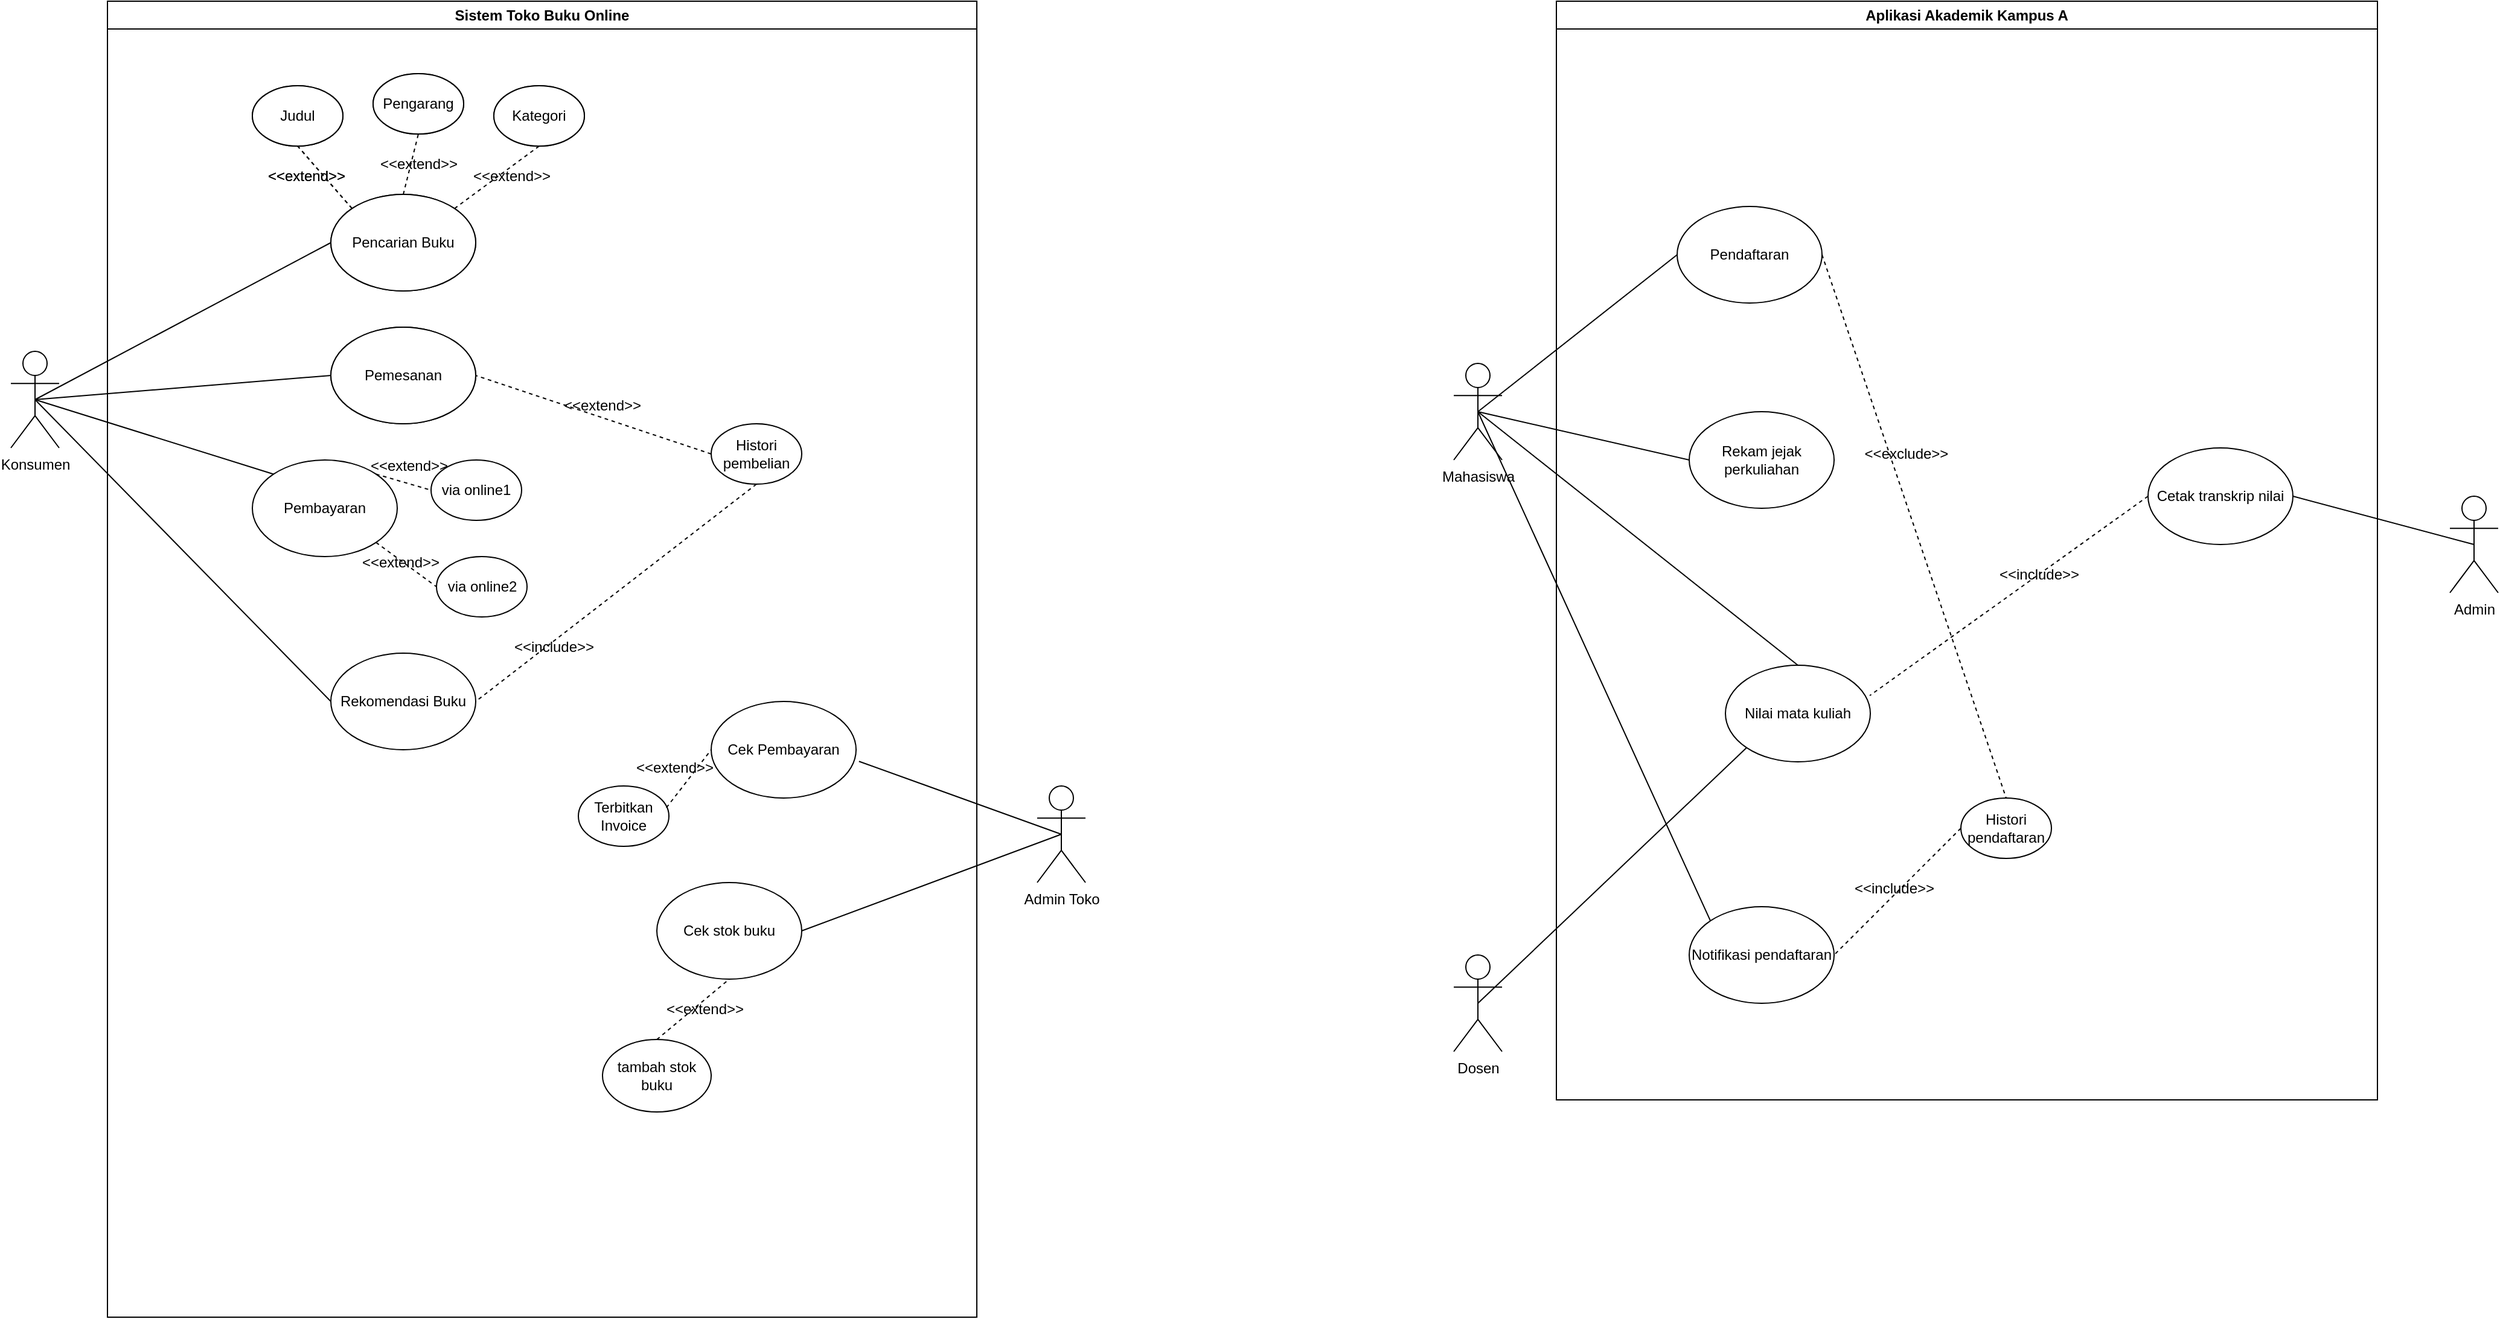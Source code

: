 <mxfile version="25.0.0">
  <diagram name="Page-1" id="AMS0fTUhrBLNYwUgedSh">
    <mxGraphModel dx="1354" dy="606" grid="1" gridSize="10" guides="1" tooltips="1" connect="1" arrows="1" fold="1" page="1" pageScale="1" pageWidth="850" pageHeight="1100" math="0" shadow="0">
      <root>
        <mxCell id="0" />
        <mxCell id="1" parent="0" />
        <mxCell id="19YLNRcRQW0V7mlCGsq5-1" value="Konsumen" style="shape=umlActor;verticalLabelPosition=bottom;verticalAlign=top;html=1;outlineConnect=0;" parent="1" vertex="1">
          <mxGeometry x="40" y="340" width="40" height="80" as="geometry" />
        </mxCell>
        <mxCell id="19YLNRcRQW0V7mlCGsq5-3" value="Sistem Toko Buku Online" style="swimlane;whiteSpace=wrap;html=1;" parent="1" vertex="1">
          <mxGeometry x="120" y="50" width="720" height="1090" as="geometry" />
        </mxCell>
        <mxCell id="I024iVJITX_uXWryC0hb-17" value="Pencarian Buku" style="ellipse;whiteSpace=wrap;html=1;" parent="19YLNRcRQW0V7mlCGsq5-3" vertex="1">
          <mxGeometry x="185" y="160" width="120" height="80" as="geometry" />
        </mxCell>
        <mxCell id="I024iVJITX_uXWryC0hb-18" value="Pemesanan" style="ellipse;whiteSpace=wrap;html=1;" parent="19YLNRcRQW0V7mlCGsq5-3" vertex="1">
          <mxGeometry x="185" y="270" width="120" height="80" as="geometry" />
        </mxCell>
        <mxCell id="I024iVJITX_uXWryC0hb-25" value="Judul" style="ellipse;whiteSpace=wrap;html=1;" parent="19YLNRcRQW0V7mlCGsq5-3" vertex="1">
          <mxGeometry x="120" y="70" width="75" height="50" as="geometry" />
        </mxCell>
        <mxCell id="I024iVJITX_uXWryC0hb-26" value="Pengarang" style="ellipse;whiteSpace=wrap;html=1;" parent="19YLNRcRQW0V7mlCGsq5-3" vertex="1">
          <mxGeometry x="220" y="60" width="75" height="50" as="geometry" />
        </mxCell>
        <mxCell id="I024iVJITX_uXWryC0hb-27" value="Kategori" style="ellipse;whiteSpace=wrap;html=1;" parent="19YLNRcRQW0V7mlCGsq5-3" vertex="1">
          <mxGeometry x="320" y="70" width="75" height="50" as="geometry" />
        </mxCell>
        <mxCell id="I024iVJITX_uXWryC0hb-28" value="" style="endArrow=none;dashed=1;html=1;rounded=0;entryX=0.5;entryY=1;entryDx=0;entryDy=0;exitX=0;exitY=0;exitDx=0;exitDy=0;" parent="19YLNRcRQW0V7mlCGsq5-3" source="I024iVJITX_uXWryC0hb-17" target="I024iVJITX_uXWryC0hb-25" edge="1">
          <mxGeometry width="50" height="50" relative="1" as="geometry">
            <mxPoint x="540" y="380" as="sourcePoint" />
            <mxPoint x="590" y="330" as="targetPoint" />
          </mxGeometry>
        </mxCell>
        <mxCell id="I024iVJITX_uXWryC0hb-29" value="&amp;lt;&amp;lt;extend&amp;gt;&amp;gt;" style="text;html=1;align=center;verticalAlign=middle;whiteSpace=wrap;rounded=0;" parent="19YLNRcRQW0V7mlCGsq5-3" vertex="1">
          <mxGeometry x="135" y="130" width="60" height="30" as="geometry" />
        </mxCell>
        <mxCell id="I024iVJITX_uXWryC0hb-30" value="" style="endArrow=none;dashed=1;html=1;rounded=0;entryX=0.5;entryY=1;entryDx=0;entryDy=0;exitX=0.5;exitY=0;exitDx=0;exitDy=0;" parent="19YLNRcRQW0V7mlCGsq5-3" source="I024iVJITX_uXWryC0hb-17" target="I024iVJITX_uXWryC0hb-26" edge="1">
          <mxGeometry width="50" height="50" relative="1" as="geometry">
            <mxPoint x="358" y="192" as="sourcePoint" />
            <mxPoint x="313" y="140" as="targetPoint" />
          </mxGeometry>
        </mxCell>
        <mxCell id="I024iVJITX_uXWryC0hb-31" value="&amp;lt;&amp;lt;extend&amp;gt;&amp;gt;" style="text;html=1;align=center;verticalAlign=middle;whiteSpace=wrap;rounded=0;" parent="19YLNRcRQW0V7mlCGsq5-3" vertex="1">
          <mxGeometry x="227.5" y="120" width="60" height="30" as="geometry" />
        </mxCell>
        <mxCell id="I024iVJITX_uXWryC0hb-36" value="Pembayaran" style="ellipse;whiteSpace=wrap;html=1;" parent="19YLNRcRQW0V7mlCGsq5-3" vertex="1">
          <mxGeometry x="120" y="380" width="120" height="80" as="geometry" />
        </mxCell>
        <mxCell id="19YLNRcRQW0V7mlCGsq5-2" value="Admin Toko" style="shape=umlActor;verticalLabelPosition=bottom;verticalAlign=top;html=1;outlineConnect=0;" parent="1" vertex="1">
          <mxGeometry x="890" y="700" width="40" height="80" as="geometry" />
        </mxCell>
        <mxCell id="I024iVJITX_uXWryC0hb-21" value="" style="endArrow=none;html=1;rounded=0;exitX=0.5;exitY=0.5;exitDx=0;exitDy=0;exitPerimeter=0;entryX=0;entryY=0.5;entryDx=0;entryDy=0;" parent="1" source="19YLNRcRQW0V7mlCGsq5-1" target="I024iVJITX_uXWryC0hb-17" edge="1">
          <mxGeometry width="50" height="50" relative="1" as="geometry">
            <mxPoint x="400" y="420" as="sourcePoint" />
            <mxPoint x="450" y="370" as="targetPoint" />
          </mxGeometry>
        </mxCell>
        <mxCell id="I024iVJITX_uXWryC0hb-22" value="" style="endArrow=none;html=1;rounded=0;exitX=0.5;exitY=0.5;exitDx=0;exitDy=0;exitPerimeter=0;entryX=0;entryY=0.5;entryDx=0;entryDy=0;" parent="1" source="19YLNRcRQW0V7mlCGsq5-1" target="I024iVJITX_uXWryC0hb-18" edge="1">
          <mxGeometry width="50" height="50" relative="1" as="geometry">
            <mxPoint x="70" y="390" as="sourcePoint" />
            <mxPoint x="315" y="290" as="targetPoint" />
          </mxGeometry>
        </mxCell>
        <mxCell id="I024iVJITX_uXWryC0hb-23" value="" style="endArrow=none;html=1;rounded=0;entryX=0;entryY=0;entryDx=0;entryDy=0;exitX=0.5;exitY=0.5;exitDx=0;exitDy=0;exitPerimeter=0;" parent="1" source="19YLNRcRQW0V7mlCGsq5-1" target="I024iVJITX_uXWryC0hb-36" edge="1">
          <mxGeometry width="50" height="50" relative="1" as="geometry">
            <mxPoint x="70" y="390" as="sourcePoint" />
            <mxPoint x="305" y="470" as="targetPoint" />
          </mxGeometry>
        </mxCell>
        <mxCell id="I024iVJITX_uXWryC0hb-24" value="" style="endArrow=none;html=1;rounded=0;entryX=0;entryY=0.5;entryDx=0;entryDy=0;exitX=0.5;exitY=0.5;exitDx=0;exitDy=0;exitPerimeter=0;" parent="1" source="19YLNRcRQW0V7mlCGsq5-1" target="I024iVJITX_uXWryC0hb-20" edge="1">
          <mxGeometry width="50" height="50" relative="1" as="geometry">
            <mxPoint x="70" y="390" as="sourcePoint" />
            <mxPoint x="315" y="510" as="targetPoint" />
          </mxGeometry>
        </mxCell>
        <mxCell id="I024iVJITX_uXWryC0hb-33" value="Sistem Toko Buku Online" style="swimlane;whiteSpace=wrap;html=1;" parent="1" vertex="1">
          <mxGeometry x="120" y="50" width="720" height="1090" as="geometry" />
        </mxCell>
        <mxCell id="I024iVJITX_uXWryC0hb-34" value="Pencarian Buku" style="ellipse;whiteSpace=wrap;html=1;" parent="I024iVJITX_uXWryC0hb-33" vertex="1">
          <mxGeometry x="185" y="160" width="120" height="80" as="geometry" />
        </mxCell>
        <mxCell id="I024iVJITX_uXWryC0hb-35" value="Pemesanan" style="ellipse;whiteSpace=wrap;html=1;" parent="I024iVJITX_uXWryC0hb-33" vertex="1">
          <mxGeometry x="185" y="270" width="120" height="80" as="geometry" />
        </mxCell>
        <mxCell id="I024iVJITX_uXWryC0hb-38" value="Judul" style="ellipse;whiteSpace=wrap;html=1;" parent="I024iVJITX_uXWryC0hb-33" vertex="1">
          <mxGeometry x="120" y="70" width="75" height="50" as="geometry" />
        </mxCell>
        <mxCell id="I024iVJITX_uXWryC0hb-39" value="Pengarang" style="ellipse;whiteSpace=wrap;html=1;" parent="I024iVJITX_uXWryC0hb-33" vertex="1">
          <mxGeometry x="220" y="60" width="75" height="50" as="geometry" />
        </mxCell>
        <mxCell id="I024iVJITX_uXWryC0hb-40" value="Kategori" style="ellipse;whiteSpace=wrap;html=1;" parent="I024iVJITX_uXWryC0hb-33" vertex="1">
          <mxGeometry x="320" y="70" width="75" height="50" as="geometry" />
        </mxCell>
        <mxCell id="I024iVJITX_uXWryC0hb-41" value="" style="endArrow=none;dashed=1;html=1;rounded=0;entryX=0.5;entryY=1;entryDx=0;entryDy=0;exitX=0;exitY=0;exitDx=0;exitDy=0;" parent="I024iVJITX_uXWryC0hb-33" source="I024iVJITX_uXWryC0hb-34" target="I024iVJITX_uXWryC0hb-38" edge="1">
          <mxGeometry width="50" height="50" relative="1" as="geometry">
            <mxPoint x="540" y="380" as="sourcePoint" />
            <mxPoint x="590" y="330" as="targetPoint" />
          </mxGeometry>
        </mxCell>
        <mxCell id="I024iVJITX_uXWryC0hb-42" value="&amp;lt;&amp;lt;extend&amp;gt;&amp;gt;" style="text;html=1;align=center;verticalAlign=middle;whiteSpace=wrap;rounded=0;" parent="I024iVJITX_uXWryC0hb-33" vertex="1">
          <mxGeometry x="135" y="130" width="60" height="30" as="geometry" />
        </mxCell>
        <mxCell id="I024iVJITX_uXWryC0hb-43" value="" style="endArrow=none;dashed=1;html=1;rounded=0;entryX=0.5;entryY=1;entryDx=0;entryDy=0;exitX=1;exitY=0;exitDx=0;exitDy=0;" parent="I024iVJITX_uXWryC0hb-33" source="I024iVJITX_uXWryC0hb-34" target="I024iVJITX_uXWryC0hb-40" edge="1">
          <mxGeometry width="50" height="50" relative="1" as="geometry">
            <mxPoint x="358" y="192" as="sourcePoint" />
            <mxPoint x="313" y="140" as="targetPoint" />
          </mxGeometry>
        </mxCell>
        <mxCell id="I024iVJITX_uXWryC0hb-45" value="&amp;lt;&amp;lt;extend&amp;gt;&amp;gt;" style="text;html=1;align=center;verticalAlign=middle;whiteSpace=wrap;rounded=0;" parent="I024iVJITX_uXWryC0hb-33" vertex="1">
          <mxGeometry x="305" y="130" width="60" height="30" as="geometry" />
        </mxCell>
        <mxCell id="I024iVJITX_uXWryC0hb-48" value="via online1" style="ellipse;whiteSpace=wrap;html=1;" parent="I024iVJITX_uXWryC0hb-33" vertex="1">
          <mxGeometry x="268" y="380" width="75" height="50" as="geometry" />
        </mxCell>
        <mxCell id="I024iVJITX_uXWryC0hb-49" value="via online2" style="ellipse;whiteSpace=wrap;html=1;" parent="I024iVJITX_uXWryC0hb-33" vertex="1">
          <mxGeometry x="272.5" y="460" width="75" height="50" as="geometry" />
        </mxCell>
        <mxCell id="I024iVJITX_uXWryC0hb-52" value="&amp;lt;&amp;lt;extend&amp;gt;&amp;gt;" style="text;html=1;align=center;verticalAlign=middle;whiteSpace=wrap;rounded=0;" parent="I024iVJITX_uXWryC0hb-33" vertex="1">
          <mxGeometry x="220" y="370" width="60" height="30" as="geometry" />
        </mxCell>
        <mxCell id="I024iVJITX_uXWryC0hb-53" value="&amp;lt;&amp;lt;extend&amp;gt;&amp;gt;" style="text;html=1;align=center;verticalAlign=middle;whiteSpace=wrap;rounded=0;" parent="I024iVJITX_uXWryC0hb-33" vertex="1">
          <mxGeometry x="212.5" y="450" width="60" height="30" as="geometry" />
        </mxCell>
        <mxCell id="I024iVJITX_uXWryC0hb-54" value="Histori pembelian" style="ellipse;whiteSpace=wrap;html=1;" parent="I024iVJITX_uXWryC0hb-33" vertex="1">
          <mxGeometry x="500" y="350" width="75" height="50" as="geometry" />
        </mxCell>
        <mxCell id="I024iVJITX_uXWryC0hb-55" value="" style="endArrow=none;dashed=1;html=1;rounded=0;entryX=1;entryY=0.5;entryDx=0;entryDy=0;exitX=0;exitY=0.5;exitDx=0;exitDy=0;" parent="I024iVJITX_uXWryC0hb-33" source="I024iVJITX_uXWryC0hb-54" target="I024iVJITX_uXWryC0hb-35" edge="1">
          <mxGeometry width="50" height="50" relative="1" as="geometry">
            <mxPoint x="458" y="270" as="sourcePoint" />
            <mxPoint x="413" y="218" as="targetPoint" />
          </mxGeometry>
        </mxCell>
        <mxCell id="I024iVJITX_uXWryC0hb-56" value="&amp;lt;&amp;lt;extend&amp;gt;&amp;gt;" style="text;html=1;align=center;verticalAlign=middle;whiteSpace=wrap;rounded=0;" parent="I024iVJITX_uXWryC0hb-33" vertex="1">
          <mxGeometry x="380" y="320" width="60" height="30" as="geometry" />
        </mxCell>
        <mxCell id="I024iVJITX_uXWryC0hb-58" value="&amp;lt;&amp;lt;include&amp;gt;&amp;gt;" style="text;html=1;align=center;verticalAlign=middle;whiteSpace=wrap;rounded=0;" parent="I024iVJITX_uXWryC0hb-33" vertex="1">
          <mxGeometry x="340" y="520" width="60" height="30" as="geometry" />
        </mxCell>
        <mxCell id="I024iVJITX_uXWryC0hb-20" value="Rekomendasi Buku" style="ellipse;whiteSpace=wrap;html=1;" parent="I024iVJITX_uXWryC0hb-33" vertex="1">
          <mxGeometry x="185" y="540" width="120" height="80" as="geometry" />
        </mxCell>
        <mxCell id="I024iVJITX_uXWryC0hb-57" value="" style="endArrow=none;dashed=1;html=1;rounded=0;entryX=1;entryY=0.5;entryDx=0;entryDy=0;exitX=0.5;exitY=1;exitDx=0;exitDy=0;" parent="I024iVJITX_uXWryC0hb-33" source="I024iVJITX_uXWryC0hb-54" target="I024iVJITX_uXWryC0hb-20" edge="1">
          <mxGeometry width="50" height="50" relative="1" as="geometry">
            <mxPoint x="520" y="320" as="sourcePoint" />
            <mxPoint x="315" y="320" as="targetPoint" />
          </mxGeometry>
        </mxCell>
        <mxCell id="I024iVJITX_uXWryC0hb-60" value="Cek Pembayaran" style="ellipse;whiteSpace=wrap;html=1;" parent="I024iVJITX_uXWryC0hb-33" vertex="1">
          <mxGeometry x="500" y="580" width="120" height="80" as="geometry" />
        </mxCell>
        <mxCell id="I024iVJITX_uXWryC0hb-61" value="Cek stok buku" style="ellipse;whiteSpace=wrap;html=1;" parent="I024iVJITX_uXWryC0hb-33" vertex="1">
          <mxGeometry x="455" y="730" width="120" height="80" as="geometry" />
        </mxCell>
        <mxCell id="I024iVJITX_uXWryC0hb-62" value="tambah stok buku" style="ellipse;whiteSpace=wrap;html=1;" parent="I024iVJITX_uXWryC0hb-33" vertex="1">
          <mxGeometry x="410" y="860" width="90" height="60" as="geometry" />
        </mxCell>
        <mxCell id="I024iVJITX_uXWryC0hb-65" value="Terbitkan Invoice" style="ellipse;whiteSpace=wrap;html=1;" parent="I024iVJITX_uXWryC0hb-33" vertex="1">
          <mxGeometry x="390" y="650" width="75" height="50" as="geometry" />
        </mxCell>
        <mxCell id="I024iVJITX_uXWryC0hb-66" value="&amp;lt;&amp;lt;extend&amp;gt;&amp;gt;" style="text;html=1;align=center;verticalAlign=middle;whiteSpace=wrap;rounded=0;" parent="I024iVJITX_uXWryC0hb-33" vertex="1">
          <mxGeometry x="440" y="620" width="60" height="30" as="geometry" />
        </mxCell>
        <mxCell id="I024iVJITX_uXWryC0hb-67" value="" style="endArrow=none;dashed=1;html=1;rounded=0;entryX=0;entryY=0.5;entryDx=0;entryDy=0;exitX=0.972;exitY=0.36;exitDx=0;exitDy=0;exitPerimeter=0;" parent="I024iVJITX_uXWryC0hb-33" source="I024iVJITX_uXWryC0hb-65" target="I024iVJITX_uXWryC0hb-60" edge="1">
          <mxGeometry width="50" height="50" relative="1" as="geometry">
            <mxPoint x="452" y="572" as="sourcePoint" />
            <mxPoint x="498" y="585" as="targetPoint" />
          </mxGeometry>
        </mxCell>
        <mxCell id="I024iVJITX_uXWryC0hb-68" value="&amp;lt;&amp;lt;extend&amp;gt;&amp;gt;" style="text;html=1;align=center;verticalAlign=middle;whiteSpace=wrap;rounded=0;" parent="I024iVJITX_uXWryC0hb-33" vertex="1">
          <mxGeometry x="465" y="820" width="60" height="30" as="geometry" />
        </mxCell>
        <mxCell id="I024iVJITX_uXWryC0hb-69" value="" style="endArrow=none;dashed=1;html=1;rounded=0;entryX=0.5;entryY=1;entryDx=0;entryDy=0;exitX=0.5;exitY=0;exitDx=0;exitDy=0;" parent="I024iVJITX_uXWryC0hb-33" source="I024iVJITX_uXWryC0hb-62" target="I024iVJITX_uXWryC0hb-61" edge="1">
          <mxGeometry width="50" height="50" relative="1" as="geometry">
            <mxPoint x="562" y="882" as="sourcePoint" />
            <mxPoint x="608" y="895" as="targetPoint" />
          </mxGeometry>
        </mxCell>
        <mxCell id="I024iVJITX_uXWryC0hb-50" value="" style="endArrow=none;dashed=1;html=1;rounded=0;entryX=0;entryY=0.5;entryDx=0;entryDy=0;exitX=1;exitY=0;exitDx=0;exitDy=0;" parent="1" source="I024iVJITX_uXWryC0hb-36" target="I024iVJITX_uXWryC0hb-48" edge="1">
          <mxGeometry width="50" height="50" relative="1" as="geometry">
            <mxPoint x="333" y="232" as="sourcePoint" />
            <mxPoint x="288" y="180" as="targetPoint" />
          </mxGeometry>
        </mxCell>
        <mxCell id="I024iVJITX_uXWryC0hb-51" value="" style="endArrow=none;dashed=1;html=1;rounded=0;entryX=0;entryY=0.5;entryDx=0;entryDy=0;exitX=1;exitY=1;exitDx=0;exitDy=0;" parent="1" source="I024iVJITX_uXWryC0hb-36" target="I024iVJITX_uXWryC0hb-49" edge="1">
          <mxGeometry width="50" height="50" relative="1" as="geometry">
            <mxPoint x="417" y="452" as="sourcePoint" />
            <mxPoint x="470" y="445" as="targetPoint" />
          </mxGeometry>
        </mxCell>
        <mxCell id="I024iVJITX_uXWryC0hb-63" value="" style="endArrow=none;html=1;rounded=0;entryX=1.02;entryY=0.62;entryDx=0;entryDy=0;exitX=0.5;exitY=0.5;exitDx=0;exitDy=0;exitPerimeter=0;entryPerimeter=0;" parent="1" source="19YLNRcRQW0V7mlCGsq5-2" target="I024iVJITX_uXWryC0hb-60" edge="1">
          <mxGeometry width="50" height="50" relative="1" as="geometry">
            <mxPoint x="70" y="390" as="sourcePoint" />
            <mxPoint x="315" y="640" as="targetPoint" />
          </mxGeometry>
        </mxCell>
        <mxCell id="I024iVJITX_uXWryC0hb-64" value="" style="endArrow=none;html=1;rounded=0;entryX=1;entryY=0.5;entryDx=0;entryDy=0;" parent="1" target="I024iVJITX_uXWryC0hb-61" edge="1">
          <mxGeometry width="50" height="50" relative="1" as="geometry">
            <mxPoint x="910" y="740" as="sourcePoint" />
            <mxPoint x="752" y="690" as="targetPoint" />
          </mxGeometry>
        </mxCell>
        <mxCell id="I024iVJITX_uXWryC0hb-70" value="Aplikasi Akademik Kampus A" style="swimlane;whiteSpace=wrap;html=1;" parent="1" vertex="1">
          <mxGeometry x="1320" y="50" width="680" height="910" as="geometry" />
        </mxCell>
        <mxCell id="I024iVJITX_uXWryC0hb-76" value="Pendaftaran" style="ellipse;whiteSpace=wrap;html=1;" parent="I024iVJITX_uXWryC0hb-70" vertex="1">
          <mxGeometry x="100" y="170" width="120" height="80" as="geometry" />
        </mxCell>
        <mxCell id="I024iVJITX_uXWryC0hb-77" value="Rekam jejak perkuliahan" style="ellipse;whiteSpace=wrap;html=1;" parent="I024iVJITX_uXWryC0hb-70" vertex="1">
          <mxGeometry x="110" y="340" width="120" height="80" as="geometry" />
        </mxCell>
        <mxCell id="I024iVJITX_uXWryC0hb-79" value="Nilai mata kuliah" style="ellipse;whiteSpace=wrap;html=1;" parent="I024iVJITX_uXWryC0hb-70" vertex="1">
          <mxGeometry x="140" y="550" width="120" height="80" as="geometry" />
        </mxCell>
        <mxCell id="I024iVJITX_uXWryC0hb-80" value="Cetak transkrip nilai" style="ellipse;whiteSpace=wrap;html=1;" parent="I024iVJITX_uXWryC0hb-70" vertex="1">
          <mxGeometry x="490" y="370" width="120" height="80" as="geometry" />
        </mxCell>
        <mxCell id="I024iVJITX_uXWryC0hb-87" value="" style="endArrow=none;dashed=1;html=1;rounded=0;entryX=0.996;entryY=0.314;entryDx=0;entryDy=0;exitX=0;exitY=0.5;exitDx=0;exitDy=0;entryPerimeter=0;" parent="I024iVJITX_uXWryC0hb-70" source="I024iVJITX_uXWryC0hb-80" target="I024iVJITX_uXWryC0hb-79" edge="1">
          <mxGeometry width="50" height="50" relative="1" as="geometry">
            <mxPoint x="-652" y="410" as="sourcePoint" />
            <mxPoint x="-885" y="590" as="targetPoint" />
          </mxGeometry>
        </mxCell>
        <mxCell id="I024iVJITX_uXWryC0hb-88" value="&amp;lt;&amp;lt;include&amp;gt;&amp;gt;" style="text;html=1;align=center;verticalAlign=middle;whiteSpace=wrap;rounded=0;" parent="I024iVJITX_uXWryC0hb-70" vertex="1">
          <mxGeometry x="370" y="460" width="60" height="30" as="geometry" />
        </mxCell>
        <mxCell id="I024iVJITX_uXWryC0hb-91" value="Notifikasi pendaftaran" style="ellipse;whiteSpace=wrap;html=1;" parent="I024iVJITX_uXWryC0hb-70" vertex="1">
          <mxGeometry x="110" y="750" width="120" height="80" as="geometry" />
        </mxCell>
        <mxCell id="I024iVJITX_uXWryC0hb-93" value="Histori pendaftaran" style="ellipse;whiteSpace=wrap;html=1;" parent="I024iVJITX_uXWryC0hb-70" vertex="1">
          <mxGeometry x="335" y="660" width="75" height="50" as="geometry" />
        </mxCell>
        <mxCell id="I024iVJITX_uXWryC0hb-94" value="" style="endArrow=none;dashed=1;html=1;rounded=0;entryX=1;entryY=0.5;entryDx=0;entryDy=0;exitX=0;exitY=0.5;exitDx=0;exitDy=0;" parent="I024iVJITX_uXWryC0hb-70" source="I024iVJITX_uXWryC0hb-93" target="I024iVJITX_uXWryC0hb-91" edge="1">
          <mxGeometry width="50" height="50" relative="1" as="geometry">
            <mxPoint x="500" y="420" as="sourcePoint" />
            <mxPoint x="270" y="585" as="targetPoint" />
          </mxGeometry>
        </mxCell>
        <mxCell id="I024iVJITX_uXWryC0hb-95" value="" style="endArrow=none;dashed=1;html=1;rounded=0;entryX=0.5;entryY=0;entryDx=0;entryDy=0;exitX=1;exitY=0.5;exitDx=0;exitDy=0;" parent="I024iVJITX_uXWryC0hb-70" source="I024iVJITX_uXWryC0hb-76" target="I024iVJITX_uXWryC0hb-93" edge="1">
          <mxGeometry width="50" height="50" relative="1" as="geometry">
            <mxPoint x="345" y="695" as="sourcePoint" />
            <mxPoint x="240" y="800" as="targetPoint" />
          </mxGeometry>
        </mxCell>
        <mxCell id="I024iVJITX_uXWryC0hb-98" value="&amp;lt;&amp;lt;exclude&amp;gt;&amp;gt;" style="text;html=1;align=center;verticalAlign=middle;whiteSpace=wrap;rounded=0;" parent="I024iVJITX_uXWryC0hb-70" vertex="1">
          <mxGeometry x="260" y="360" width="60" height="30" as="geometry" />
        </mxCell>
        <mxCell id="I024iVJITX_uXWryC0hb-99" value="&amp;lt;&amp;lt;include&amp;gt;&amp;gt;" style="text;html=1;align=center;verticalAlign=middle;whiteSpace=wrap;rounded=0;" parent="I024iVJITX_uXWryC0hb-70" vertex="1">
          <mxGeometry x="250" y="720" width="60" height="30" as="geometry" />
        </mxCell>
        <mxCell id="I024iVJITX_uXWryC0hb-71" value="Mahasiswa" style="shape=umlActor;verticalLabelPosition=bottom;verticalAlign=top;html=1;outlineConnect=0;" parent="1" vertex="1">
          <mxGeometry x="1235" y="350" width="40" height="80" as="geometry" />
        </mxCell>
        <mxCell id="I024iVJITX_uXWryC0hb-74" value="Dosen" style="shape=umlActor;verticalLabelPosition=bottom;verticalAlign=top;html=1;outlineConnect=0;" parent="1" vertex="1">
          <mxGeometry x="1235" y="840" width="40" height="80" as="geometry" />
        </mxCell>
        <mxCell id="I024iVJITX_uXWryC0hb-75" value="Admin" style="shape=umlActor;verticalLabelPosition=bottom;verticalAlign=top;html=1;outlineConnect=0;" parent="1" vertex="1">
          <mxGeometry x="2060" y="460" width="40" height="80" as="geometry" />
        </mxCell>
        <mxCell id="I024iVJITX_uXWryC0hb-82" value="" style="endArrow=none;html=1;rounded=0;entryX=0.5;entryY=0.5;entryDx=0;entryDy=0;exitX=0.5;exitY=0;exitDx=0;exitDy=0;entryPerimeter=0;" parent="1" source="I024iVJITX_uXWryC0hb-79" target="I024iVJITX_uXWryC0hb-71" edge="1">
          <mxGeometry width="50" height="50" relative="1" as="geometry">
            <mxPoint x="920" y="750" as="sourcePoint" />
            <mxPoint x="752" y="690" as="targetPoint" />
          </mxGeometry>
        </mxCell>
        <mxCell id="I024iVJITX_uXWryC0hb-83" value="" style="endArrow=none;html=1;rounded=0;entryX=0.5;entryY=0.5;entryDx=0;entryDy=0;exitX=0;exitY=1;exitDx=0;exitDy=0;entryPerimeter=0;" parent="1" source="I024iVJITX_uXWryC0hb-79" target="I024iVJITX_uXWryC0hb-74" edge="1">
          <mxGeometry width="50" height="50" relative="1" as="geometry">
            <mxPoint x="1480" y="700" as="sourcePoint" />
            <mxPoint x="1265" y="400" as="targetPoint" />
          </mxGeometry>
        </mxCell>
        <mxCell id="I024iVJITX_uXWryC0hb-84" value="" style="endArrow=none;html=1;rounded=0;entryX=0.5;entryY=0.5;entryDx=0;entryDy=0;exitX=0;exitY=0.5;exitDx=0;exitDy=0;entryPerimeter=0;" parent="1" source="I024iVJITX_uXWryC0hb-77" target="I024iVJITX_uXWryC0hb-71" edge="1">
          <mxGeometry width="50" height="50" relative="1" as="geometry">
            <mxPoint x="1480" y="700" as="sourcePoint" />
            <mxPoint x="1265" y="890" as="targetPoint" />
          </mxGeometry>
        </mxCell>
        <mxCell id="I024iVJITX_uXWryC0hb-85" value="" style="endArrow=none;html=1;rounded=0;entryX=0.5;entryY=0.5;entryDx=0;entryDy=0;exitX=0;exitY=0.5;exitDx=0;exitDy=0;entryPerimeter=0;" parent="1" source="I024iVJITX_uXWryC0hb-76" target="I024iVJITX_uXWryC0hb-71" edge="1">
          <mxGeometry width="50" height="50" relative="1" as="geometry">
            <mxPoint x="1440" y="440" as="sourcePoint" />
            <mxPoint x="1265" y="400" as="targetPoint" />
          </mxGeometry>
        </mxCell>
        <mxCell id="I024iVJITX_uXWryC0hb-86" value="" style="endArrow=none;html=1;rounded=0;entryX=0.5;entryY=0.5;entryDx=0;entryDy=0;exitX=1;exitY=0.5;exitDx=0;exitDy=0;entryPerimeter=0;" parent="1" source="I024iVJITX_uXWryC0hb-80" target="I024iVJITX_uXWryC0hb-75" edge="1">
          <mxGeometry width="50" height="50" relative="1" as="geometry">
            <mxPoint x="1440" y="440" as="sourcePoint" />
            <mxPoint x="1265" y="400" as="targetPoint" />
          </mxGeometry>
        </mxCell>
        <mxCell id="I024iVJITX_uXWryC0hb-92" value="" style="endArrow=none;html=1;rounded=0;entryX=0.5;entryY=0.5;entryDx=0;entryDy=0;exitX=0;exitY=0;exitDx=0;exitDy=0;entryPerimeter=0;" parent="1" source="I024iVJITX_uXWryC0hb-91" target="I024iVJITX_uXWryC0hb-71" edge="1">
          <mxGeometry width="50" height="50" relative="1" as="geometry">
            <mxPoint x="1500" y="680" as="sourcePoint" />
            <mxPoint x="1265" y="400" as="targetPoint" />
          </mxGeometry>
        </mxCell>
      </root>
    </mxGraphModel>
  </diagram>
</mxfile>
